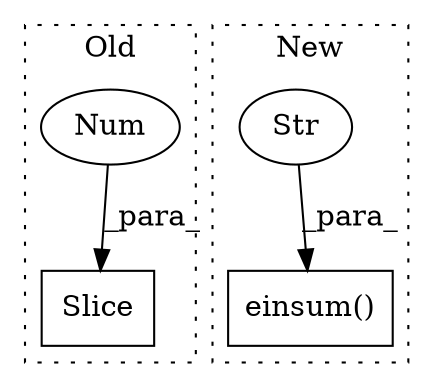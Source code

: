 digraph G {
subgraph cluster0 {
1 [label="Slice" a="80" s="2909" l="1" shape="box"];
4 [label="Num" a="76" s="2909" l="1" shape="ellipse"];
label = "Old";
style="dotted";
}
subgraph cluster1 {
2 [label="einsum()" a="75" s="2750,2802" l="13,1" shape="box"];
3 [label="Str" a="66" s="2763" l="21" shape="ellipse"];
label = "New";
style="dotted";
}
3 -> 2 [label="_para_"];
4 -> 1 [label="_para_"];
}